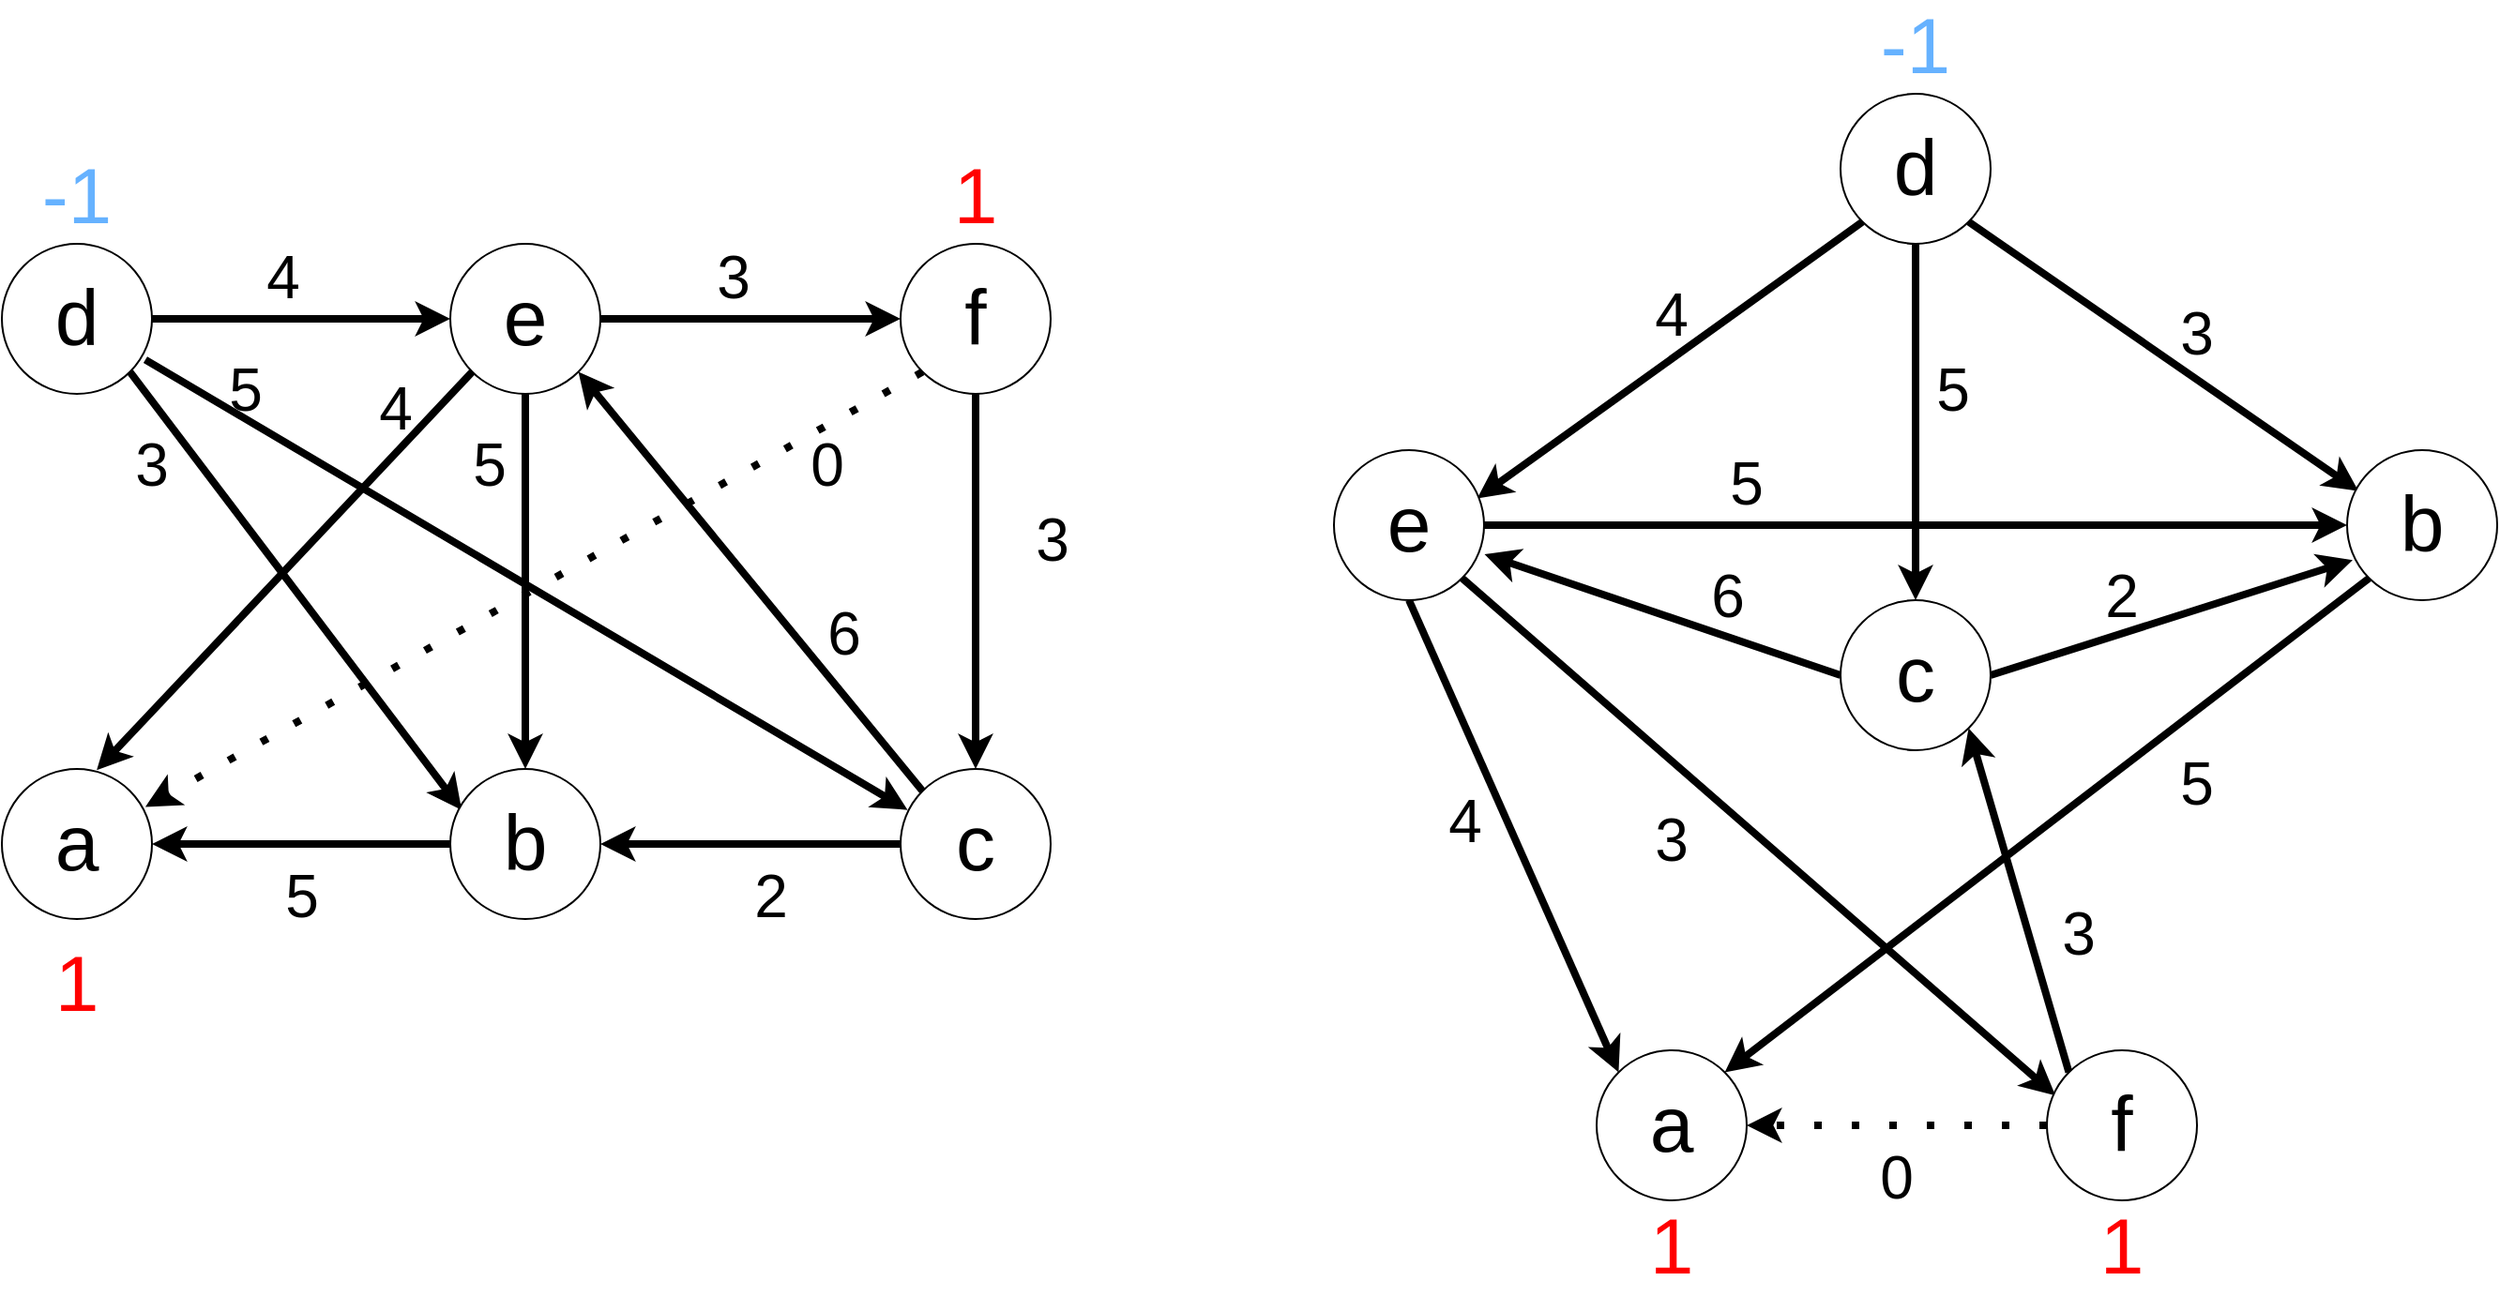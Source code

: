 <mxfile version="15.9.3" type="github">
  <diagram id="pN8iW42vIig4SbAahBh1" name="Page-1">
    <mxGraphModel dx="1846" dy="1728" grid="1" gridSize="10" guides="1" tooltips="1" connect="1" arrows="1" fold="1" page="1" pageScale="1" pageWidth="827" pageHeight="1169" math="0" shadow="0">
      <root>
        <mxCell id="0" />
        <mxCell id="1" parent="0" />
        <mxCell id="1k6euswh9Xf4VPnlZ9CX-1" value="&lt;font style=&quot;font-size: 42px&quot;&gt;a&lt;/font&gt;" style="ellipse;whiteSpace=wrap;html=1;aspect=fixed;" vertex="1" parent="1">
          <mxGeometry x="600" y="240" width="80" height="80" as="geometry" />
        </mxCell>
        <mxCell id="1k6euswh9Xf4VPnlZ9CX-18" style="edgeStyle=none;rounded=1;orthogonalLoop=1;jettySize=auto;html=1;exitX=0;exitY=1;exitDx=0;exitDy=0;entryX=1;entryY=0;entryDx=0;entryDy=0;fontSize=42;strokeWidth=4;" edge="1" parent="1" source="1k6euswh9Xf4VPnlZ9CX-2" target="1k6euswh9Xf4VPnlZ9CX-1">
          <mxGeometry relative="1" as="geometry" />
        </mxCell>
        <mxCell id="1k6euswh9Xf4VPnlZ9CX-14" style="rounded=0;orthogonalLoop=1;jettySize=auto;html=1;fontSize=42;strokeWidth=4;exitX=1;exitY=0.5;exitDx=0;exitDy=0;entryX=0.037;entryY=0.733;entryDx=0;entryDy=0;entryPerimeter=0;" edge="1" parent="1" source="1k6euswh9Xf4VPnlZ9CX-3" target="1k6euswh9Xf4VPnlZ9CX-2">
          <mxGeometry relative="1" as="geometry">
            <mxPoint x="830" y="60" as="sourcePoint" />
            <mxPoint x="960" y="-10" as="targetPoint" />
          </mxGeometry>
        </mxCell>
        <mxCell id="1k6euswh9Xf4VPnlZ9CX-15" style="rounded=1;orthogonalLoop=1;jettySize=auto;html=1;exitX=0;exitY=0.5;exitDx=0;exitDy=0;fontSize=42;strokeWidth=4;entryX=1.003;entryY=0.694;entryDx=0;entryDy=0;entryPerimeter=0;" edge="1" parent="1" source="1k6euswh9Xf4VPnlZ9CX-3" target="1k6euswh9Xf4VPnlZ9CX-5">
          <mxGeometry relative="1" as="geometry">
            <mxPoint x="570" y="-10" as="targetPoint" />
          </mxGeometry>
        </mxCell>
        <mxCell id="1k6euswh9Xf4VPnlZ9CX-3" value="&lt;span style=&quot;font-size: 42px&quot;&gt;c&lt;/span&gt;" style="ellipse;whiteSpace=wrap;html=1;aspect=fixed;" vertex="1" parent="1">
          <mxGeometry x="730" width="80" height="80" as="geometry" />
        </mxCell>
        <mxCell id="1k6euswh9Xf4VPnlZ9CX-10" style="orthogonalLoop=1;jettySize=auto;html=1;exitX=0;exitY=1;exitDx=0;exitDy=0;fontSize=42;strokeWidth=4;entryX=0.954;entryY=0.322;entryDx=0;entryDy=0;entryPerimeter=0;" edge="1" parent="1" source="1k6euswh9Xf4VPnlZ9CX-4" target="1k6euswh9Xf4VPnlZ9CX-5">
          <mxGeometry relative="1" as="geometry" />
        </mxCell>
        <mxCell id="1k6euswh9Xf4VPnlZ9CX-4" value="&lt;span style=&quot;font-size: 42px&quot;&gt;d&lt;/span&gt;" style="ellipse;whiteSpace=wrap;html=1;aspect=fixed;" vertex="1" parent="1">
          <mxGeometry x="730" y="-270" width="80" height="80" as="geometry" />
        </mxCell>
        <mxCell id="1k6euswh9Xf4VPnlZ9CX-11" style="edgeStyle=orthogonalEdgeStyle;rounded=0;orthogonalLoop=1;jettySize=auto;html=1;exitX=1;exitY=0.5;exitDx=0;exitDy=0;entryX=0;entryY=0.5;entryDx=0;entryDy=0;fontSize=42;strokeWidth=4;" edge="1" parent="1" source="1k6euswh9Xf4VPnlZ9CX-5" target="1k6euswh9Xf4VPnlZ9CX-2">
          <mxGeometry relative="1" as="geometry" />
        </mxCell>
        <mxCell id="1k6euswh9Xf4VPnlZ9CX-12" style="rounded=0;orthogonalLoop=1;jettySize=auto;html=1;exitX=1;exitY=1;exitDx=0;exitDy=0;fontSize=42;strokeWidth=4;entryX=0.057;entryY=0.302;entryDx=0;entryDy=0;entryPerimeter=0;" edge="1" parent="1" source="1k6euswh9Xf4VPnlZ9CX-5" target="1k6euswh9Xf4VPnlZ9CX-6">
          <mxGeometry relative="1" as="geometry">
            <mxPoint x="840" y="260" as="targetPoint" />
          </mxGeometry>
        </mxCell>
        <mxCell id="1k6euswh9Xf4VPnlZ9CX-17" style="edgeStyle=none;rounded=1;orthogonalLoop=1;jettySize=auto;html=1;exitX=0.5;exitY=1;exitDx=0;exitDy=0;entryX=0;entryY=0;entryDx=0;entryDy=0;fontSize=42;strokeWidth=4;" edge="1" parent="1" source="1k6euswh9Xf4VPnlZ9CX-5" target="1k6euswh9Xf4VPnlZ9CX-1">
          <mxGeometry relative="1" as="geometry" />
        </mxCell>
        <mxCell id="1k6euswh9Xf4VPnlZ9CX-5" value="&lt;span style=&quot;font-size: 42px&quot;&gt;e&lt;/span&gt;" style="ellipse;whiteSpace=wrap;html=1;aspect=fixed;" vertex="1" parent="1">
          <mxGeometry x="460" y="-80" width="80" height="80" as="geometry" />
        </mxCell>
        <mxCell id="1k6euswh9Xf4VPnlZ9CX-13" style="rounded=0;orthogonalLoop=1;jettySize=auto;html=1;exitX=0;exitY=0;exitDx=0;exitDy=0;entryX=1;entryY=1;entryDx=0;entryDy=0;fontSize=42;strokeWidth=4;" edge="1" parent="1" source="1k6euswh9Xf4VPnlZ9CX-6" target="1k6euswh9Xf4VPnlZ9CX-3">
          <mxGeometry relative="1" as="geometry" />
        </mxCell>
        <mxCell id="1k6euswh9Xf4VPnlZ9CX-20" style="edgeStyle=none;orthogonalLoop=1;jettySize=auto;html=1;exitX=0;exitY=0.5;exitDx=0;exitDy=0;entryX=1;entryY=0.5;entryDx=0;entryDy=0;fontSize=42;strokeWidth=4;dashed=1;dashPattern=1 4;" edge="1" parent="1" source="1k6euswh9Xf4VPnlZ9CX-6" target="1k6euswh9Xf4VPnlZ9CX-1">
          <mxGeometry relative="1" as="geometry" />
        </mxCell>
        <mxCell id="1k6euswh9Xf4VPnlZ9CX-6" value="&lt;span style=&quot;font-size: 42px&quot;&gt;f&lt;/span&gt;" style="ellipse;whiteSpace=wrap;html=1;aspect=fixed;" vertex="1" parent="1">
          <mxGeometry x="840" y="240" width="80" height="80" as="geometry" />
        </mxCell>
        <mxCell id="1k6euswh9Xf4VPnlZ9CX-8" value="" style="endArrow=classic;html=1;rounded=0;fontSize=42;exitX=1;exitY=1;exitDx=0;exitDy=0;strokeWidth=4;entryX=0.076;entryY=0.273;entryDx=0;entryDy=0;entryPerimeter=0;" edge="1" parent="1" source="1k6euswh9Xf4VPnlZ9CX-4" target="1k6euswh9Xf4VPnlZ9CX-2">
          <mxGeometry width="50" height="50" relative="1" as="geometry">
            <mxPoint x="610" y="110" as="sourcePoint" />
            <mxPoint x="980" y="-70" as="targetPoint" />
          </mxGeometry>
        </mxCell>
        <mxCell id="1k6euswh9Xf4VPnlZ9CX-9" value="" style="endArrow=classic;html=1;rounded=0;fontSize=42;strokeWidth=4;exitX=0.5;exitY=1;exitDx=0;exitDy=0;entryX=0.5;entryY=0;entryDx=0;entryDy=0;" edge="1" parent="1" source="1k6euswh9Xf4VPnlZ9CX-4" target="1k6euswh9Xf4VPnlZ9CX-3">
          <mxGeometry width="50" height="50" relative="1" as="geometry">
            <mxPoint x="450" y="-100" as="sourcePoint" />
            <mxPoint x="780" y="-20" as="targetPoint" />
          </mxGeometry>
        </mxCell>
        <mxCell id="1k6euswh9Xf4VPnlZ9CX-2" value="&lt;span style=&quot;font-size: 42px&quot;&gt;b&lt;/span&gt;" style="ellipse;whiteSpace=wrap;html=1;aspect=fixed;" vertex="1" parent="1">
          <mxGeometry x="1000" y="-80" width="80" height="80" as="geometry" />
        </mxCell>
        <mxCell id="1k6euswh9Xf4VPnlZ9CX-56" value="&lt;font style=&quot;font-size: 42px&quot;&gt;a&lt;/font&gt;" style="ellipse;whiteSpace=wrap;html=1;aspect=fixed;" vertex="1" parent="1">
          <mxGeometry x="-250" y="90" width="80" height="80" as="geometry" />
        </mxCell>
        <mxCell id="1k6euswh9Xf4VPnlZ9CX-57" style="edgeStyle=none;rounded=1;orthogonalLoop=1;jettySize=auto;html=1;exitX=0;exitY=0.5;exitDx=0;exitDy=0;entryX=1;entryY=0.5;entryDx=0;entryDy=0;fontSize=42;strokeWidth=4;" edge="1" parent="1" source="1k6euswh9Xf4VPnlZ9CX-72" target="1k6euswh9Xf4VPnlZ9CX-56">
          <mxGeometry relative="1" as="geometry" />
        </mxCell>
        <mxCell id="1k6euswh9Xf4VPnlZ9CX-58" style="rounded=0;orthogonalLoop=1;jettySize=auto;html=1;fontSize=42;strokeWidth=4;exitX=0;exitY=0.5;exitDx=0;exitDy=0;entryX=1;entryY=0.5;entryDx=0;entryDy=0;" edge="1" parent="1" source="1k6euswh9Xf4VPnlZ9CX-60" target="1k6euswh9Xf4VPnlZ9CX-72">
          <mxGeometry relative="1" as="geometry">
            <mxPoint x="109" y="150" as="sourcePoint" />
            <mxPoint x="239" y="80" as="targetPoint" />
          </mxGeometry>
        </mxCell>
        <mxCell id="1k6euswh9Xf4VPnlZ9CX-59" style="rounded=1;orthogonalLoop=1;jettySize=auto;html=1;exitX=0;exitY=0;exitDx=0;exitDy=0;fontSize=42;strokeWidth=4;entryX=1;entryY=1;entryDx=0;entryDy=0;" edge="1" parent="1" source="1k6euswh9Xf4VPnlZ9CX-60" target="1k6euswh9Xf4VPnlZ9CX-66">
          <mxGeometry relative="1" as="geometry">
            <mxPoint x="-151" y="80" as="targetPoint" />
          </mxGeometry>
        </mxCell>
        <mxCell id="1k6euswh9Xf4VPnlZ9CX-60" value="&lt;span style=&quot;font-size: 42px&quot;&gt;c&lt;/span&gt;" style="ellipse;whiteSpace=wrap;html=1;aspect=fixed;" vertex="1" parent="1">
          <mxGeometry x="229" y="90" width="80" height="80" as="geometry" />
        </mxCell>
        <mxCell id="1k6euswh9Xf4VPnlZ9CX-61" style="orthogonalLoop=1;jettySize=auto;html=1;exitX=1;exitY=0.5;exitDx=0;exitDy=0;fontSize=42;strokeWidth=4;entryX=0;entryY=0.5;entryDx=0;entryDy=0;" edge="1" parent="1" source="1k6euswh9Xf4VPnlZ9CX-62" target="1k6euswh9Xf4VPnlZ9CX-66">
          <mxGeometry relative="1" as="geometry" />
        </mxCell>
        <mxCell id="1k6euswh9Xf4VPnlZ9CX-62" value="&lt;span style=&quot;font-size: 42px&quot;&gt;d&lt;/span&gt;" style="ellipse;whiteSpace=wrap;html=1;aspect=fixed;" vertex="1" parent="1">
          <mxGeometry x="-250" y="-190" width="80" height="80" as="geometry" />
        </mxCell>
        <mxCell id="1k6euswh9Xf4VPnlZ9CX-63" style="edgeStyle=orthogonalEdgeStyle;rounded=0;orthogonalLoop=1;jettySize=auto;html=1;exitX=0.5;exitY=1;exitDx=0;exitDy=0;entryX=0.5;entryY=0;entryDx=0;entryDy=0;fontSize=42;strokeWidth=4;" edge="1" parent="1" source="1k6euswh9Xf4VPnlZ9CX-66" target="1k6euswh9Xf4VPnlZ9CX-72">
          <mxGeometry relative="1" as="geometry" />
        </mxCell>
        <mxCell id="1k6euswh9Xf4VPnlZ9CX-64" style="rounded=0;orthogonalLoop=1;jettySize=auto;html=1;exitX=1;exitY=0.5;exitDx=0;exitDy=0;fontSize=42;strokeWidth=4;entryX=0;entryY=0.5;entryDx=0;entryDy=0;" edge="1" parent="1" source="1k6euswh9Xf4VPnlZ9CX-66" target="1k6euswh9Xf4VPnlZ9CX-69">
          <mxGeometry relative="1" as="geometry">
            <mxPoint x="119" y="350" as="targetPoint" />
          </mxGeometry>
        </mxCell>
        <mxCell id="1k6euswh9Xf4VPnlZ9CX-65" style="edgeStyle=none;rounded=1;orthogonalLoop=1;jettySize=auto;html=1;exitX=0;exitY=1;exitDx=0;exitDy=0;entryX=0.632;entryY=0.008;entryDx=0;entryDy=0;fontSize=42;strokeWidth=4;entryPerimeter=0;" edge="1" parent="1" source="1k6euswh9Xf4VPnlZ9CX-66" target="1k6euswh9Xf4VPnlZ9CX-56">
          <mxGeometry relative="1" as="geometry" />
        </mxCell>
        <mxCell id="1k6euswh9Xf4VPnlZ9CX-66" value="&lt;span style=&quot;font-size: 42px&quot;&gt;e&lt;/span&gt;" style="ellipse;whiteSpace=wrap;html=1;aspect=fixed;" vertex="1" parent="1">
          <mxGeometry x="-11" y="-190" width="80" height="80" as="geometry" />
        </mxCell>
        <mxCell id="1k6euswh9Xf4VPnlZ9CX-67" style="rounded=0;orthogonalLoop=1;jettySize=auto;html=1;exitX=0.5;exitY=1;exitDx=0;exitDy=0;entryX=0.5;entryY=0;entryDx=0;entryDy=0;fontSize=42;strokeWidth=4;" edge="1" parent="1" source="1k6euswh9Xf4VPnlZ9CX-69" target="1k6euswh9Xf4VPnlZ9CX-60">
          <mxGeometry relative="1" as="geometry" />
        </mxCell>
        <mxCell id="1k6euswh9Xf4VPnlZ9CX-68" style="edgeStyle=none;orthogonalLoop=1;jettySize=auto;html=1;exitX=0;exitY=1;exitDx=0;exitDy=0;fontSize=42;strokeWidth=4;entryX=0.956;entryY=0.253;entryDx=0;entryDy=0;entryPerimeter=0;dashed=1;dashPattern=1 4;" edge="1" parent="1" source="1k6euswh9Xf4VPnlZ9CX-69" target="1k6euswh9Xf4VPnlZ9CX-56">
          <mxGeometry relative="1" as="geometry">
            <mxPoint x="-151" y="90" as="targetPoint" />
          </mxGeometry>
        </mxCell>
        <mxCell id="1k6euswh9Xf4VPnlZ9CX-69" value="&lt;span style=&quot;font-size: 42px&quot;&gt;f&lt;/span&gt;" style="ellipse;whiteSpace=wrap;html=1;aspect=fixed;" vertex="1" parent="1">
          <mxGeometry x="229" y="-190" width="80" height="80" as="geometry" />
        </mxCell>
        <mxCell id="1k6euswh9Xf4VPnlZ9CX-70" value="" style="endArrow=classic;html=1;rounded=0;fontSize=42;exitX=1;exitY=1;exitDx=0;exitDy=0;strokeWidth=4;entryX=0.076;entryY=0.273;entryDx=0;entryDy=0;entryPerimeter=0;" edge="1" parent="1" source="1k6euswh9Xf4VPnlZ9CX-62" target="1k6euswh9Xf4VPnlZ9CX-72">
          <mxGeometry width="50" height="50" relative="1" as="geometry">
            <mxPoint x="-111" y="200" as="sourcePoint" />
            <mxPoint x="259" y="20" as="targetPoint" />
          </mxGeometry>
        </mxCell>
        <mxCell id="1k6euswh9Xf4VPnlZ9CX-71" value="" style="endArrow=classic;html=1;rounded=0;fontSize=42;strokeWidth=4;entryX=0.047;entryY=0.273;entryDx=0;entryDy=0;exitX=0.956;exitY=0.773;exitDx=0;exitDy=0;exitPerimeter=0;entryPerimeter=0;" edge="1" parent="1" source="1k6euswh9Xf4VPnlZ9CX-62" target="1k6euswh9Xf4VPnlZ9CX-60">
          <mxGeometry width="50" height="50" relative="1" as="geometry">
            <mxPoint x="-141" y="-110" as="sourcePoint" />
            <mxPoint x="59" y="70" as="targetPoint" />
          </mxGeometry>
        </mxCell>
        <mxCell id="1k6euswh9Xf4VPnlZ9CX-72" value="&lt;span style=&quot;font-size: 42px&quot;&gt;b&lt;/span&gt;" style="ellipse;whiteSpace=wrap;html=1;aspect=fixed;" vertex="1" parent="1">
          <mxGeometry x="-11" y="90" width="80" height="80" as="geometry" />
        </mxCell>
        <mxCell id="1k6euswh9Xf4VPnlZ9CX-73" value="&lt;font color=&quot;#66b2ff&quot;&gt;-1&lt;/font&gt;" style="text;html=1;strokeColor=none;fillColor=none;align=center;verticalAlign=middle;whiteSpace=wrap;rounded=0;fontSize=42;" vertex="1" parent="1">
          <mxGeometry x="-240" y="-230" width="60" height="30" as="geometry" />
        </mxCell>
        <mxCell id="1k6euswh9Xf4VPnlZ9CX-74" value="&lt;font color=&quot;#ff0000&quot;&gt;1&lt;/font&gt;" style="text;html=1;strokeColor=none;fillColor=none;align=center;verticalAlign=middle;whiteSpace=wrap;rounded=0;fontSize=42;" vertex="1" parent="1">
          <mxGeometry x="239" y="-230" width="60" height="30" as="geometry" />
        </mxCell>
        <mxCell id="1k6euswh9Xf4VPnlZ9CX-75" value="&lt;font color=&quot;#ff0000&quot;&gt;1&lt;/font&gt;" style="text;html=1;strokeColor=none;fillColor=none;align=center;verticalAlign=middle;whiteSpace=wrap;rounded=0;fontSize=42;" vertex="1" parent="1">
          <mxGeometry x="-240" y="190" width="60" height="30" as="geometry" />
        </mxCell>
        <mxCell id="1k6euswh9Xf4VPnlZ9CX-76" value="&lt;font style=&quot;font-size: 32px&quot;&gt;0&lt;/font&gt;" style="text;html=1;strokeColor=none;fillColor=none;align=center;verticalAlign=middle;whiteSpace=wrap;rounded=0;fontSize=42;" vertex="1" parent="1">
          <mxGeometry x="160" y="-90" width="60" height="30" as="geometry" />
        </mxCell>
        <mxCell id="1k6euswh9Xf4VPnlZ9CX-77" value="&lt;font style=&quot;font-size: 32px&quot;&gt;3&lt;/font&gt;" style="text;html=1;strokeColor=none;fillColor=none;align=center;verticalAlign=middle;whiteSpace=wrap;rounded=0;fontSize=42;" vertex="1" parent="1">
          <mxGeometry x="110" y="-190" width="60" height="30" as="geometry" />
        </mxCell>
        <mxCell id="1k6euswh9Xf4VPnlZ9CX-78" value="&lt;font style=&quot;font-size: 32px&quot;&gt;3&lt;/font&gt;" style="text;html=1;strokeColor=none;fillColor=none;align=center;verticalAlign=middle;whiteSpace=wrap;rounded=0;fontSize=42;" vertex="1" parent="1">
          <mxGeometry x="280" y="-50" width="60" height="30" as="geometry" />
        </mxCell>
        <mxCell id="1k6euswh9Xf4VPnlZ9CX-79" value="&lt;font style=&quot;font-size: 32px&quot;&gt;6&lt;/font&gt;" style="text;html=1;strokeColor=none;fillColor=none;align=center;verticalAlign=middle;whiteSpace=wrap;rounded=0;fontSize=42;" vertex="1" parent="1">
          <mxGeometry x="169" width="60" height="30" as="geometry" />
        </mxCell>
        <mxCell id="1k6euswh9Xf4VPnlZ9CX-80" value="&lt;font style=&quot;font-size: 32px&quot;&gt;5&lt;/font&gt;" style="text;html=1;strokeColor=none;fillColor=none;align=center;verticalAlign=middle;whiteSpace=wrap;rounded=0;fontSize=42;" vertex="1" parent="1">
          <mxGeometry x="-150" y="-130" width="60" height="30" as="geometry" />
        </mxCell>
        <mxCell id="1k6euswh9Xf4VPnlZ9CX-81" value="&lt;font style=&quot;font-size: 32px&quot;&gt;4&lt;/font&gt;" style="text;html=1;strokeColor=none;fillColor=none;align=center;verticalAlign=middle;whiteSpace=wrap;rounded=0;fontSize=42;" vertex="1" parent="1">
          <mxGeometry x="-130" y="-190" width="60" height="30" as="geometry" />
        </mxCell>
        <mxCell id="1k6euswh9Xf4VPnlZ9CX-82" value="&lt;font style=&quot;font-size: 32px&quot;&gt;3&lt;/font&gt;" style="text;html=1;strokeColor=none;fillColor=none;align=center;verticalAlign=middle;whiteSpace=wrap;rounded=0;fontSize=42;" vertex="1" parent="1">
          <mxGeometry x="-200" y="-90" width="60" height="30" as="geometry" />
        </mxCell>
        <mxCell id="1k6euswh9Xf4VPnlZ9CX-83" value="&lt;font style=&quot;font-size: 32px&quot;&gt;4&lt;/font&gt;" style="text;html=1;strokeColor=none;fillColor=none;align=center;verticalAlign=middle;whiteSpace=wrap;rounded=0;fontSize=42;" vertex="1" parent="1">
          <mxGeometry x="-70" y="-120" width="60" height="30" as="geometry" />
        </mxCell>
        <mxCell id="1k6euswh9Xf4VPnlZ9CX-84" value="&lt;font style=&quot;font-size: 32px&quot;&gt;5&lt;/font&gt;" style="text;html=1;strokeColor=none;fillColor=none;align=center;verticalAlign=middle;whiteSpace=wrap;rounded=0;fontSize=42;" vertex="1" parent="1">
          <mxGeometry x="-20" y="-90" width="60" height="30" as="geometry" />
        </mxCell>
        <mxCell id="1k6euswh9Xf4VPnlZ9CX-85" value="&lt;font style=&quot;font-size: 32px&quot;&gt;5&lt;/font&gt;" style="text;html=1;strokeColor=none;fillColor=none;align=center;verticalAlign=middle;whiteSpace=wrap;rounded=0;fontSize=42;" vertex="1" parent="1">
          <mxGeometry x="-120" y="140" width="60" height="30" as="geometry" />
        </mxCell>
        <mxCell id="1k6euswh9Xf4VPnlZ9CX-86" value="&lt;font style=&quot;font-size: 32px&quot;&gt;2&lt;/font&gt;" style="text;html=1;strokeColor=none;fillColor=none;align=center;verticalAlign=middle;whiteSpace=wrap;rounded=0;fontSize=42;" vertex="1" parent="1">
          <mxGeometry x="130" y="140" width="60" height="30" as="geometry" />
        </mxCell>
        <mxCell id="1k6euswh9Xf4VPnlZ9CX-87" value="&lt;font color=&quot;#66b2ff&quot;&gt;-1&lt;/font&gt;" style="text;html=1;strokeColor=none;fillColor=none;align=center;verticalAlign=middle;whiteSpace=wrap;rounded=0;fontSize=42;" vertex="1" parent="1">
          <mxGeometry x="740" y="-310" width="60" height="30" as="geometry" />
        </mxCell>
        <mxCell id="1k6euswh9Xf4VPnlZ9CX-89" value="&lt;font color=&quot;#ff0000&quot;&gt;1&lt;/font&gt;" style="text;html=1;strokeColor=none;fillColor=none;align=center;verticalAlign=middle;whiteSpace=wrap;rounded=0;fontSize=42;" vertex="1" parent="1">
          <mxGeometry x="610" y="330" width="60" height="30" as="geometry" />
        </mxCell>
        <mxCell id="1k6euswh9Xf4VPnlZ9CX-90" value="&lt;font color=&quot;#ff0000&quot;&gt;1&lt;/font&gt;" style="text;html=1;strokeColor=none;fillColor=none;align=center;verticalAlign=middle;whiteSpace=wrap;rounded=0;fontSize=42;" vertex="1" parent="1">
          <mxGeometry x="850" y="330" width="60" height="30" as="geometry" />
        </mxCell>
        <mxCell id="1k6euswh9Xf4VPnlZ9CX-91" value="&lt;font style=&quot;font-size: 32px&quot;&gt;4&lt;/font&gt;" style="text;html=1;strokeColor=none;fillColor=none;align=center;verticalAlign=middle;whiteSpace=wrap;rounded=0;fontSize=42;" vertex="1" parent="1">
          <mxGeometry x="610" y="-170" width="60" height="30" as="geometry" />
        </mxCell>
        <mxCell id="1k6euswh9Xf4VPnlZ9CX-92" value="&lt;font style=&quot;font-size: 32px&quot;&gt;5&lt;/font&gt;" style="text;html=1;strokeColor=none;fillColor=none;align=center;verticalAlign=middle;whiteSpace=wrap;rounded=0;fontSize=42;" vertex="1" parent="1">
          <mxGeometry x="760" y="-130" width="60" height="30" as="geometry" />
        </mxCell>
        <mxCell id="1k6euswh9Xf4VPnlZ9CX-93" value="&lt;font style=&quot;font-size: 32px&quot;&gt;3&lt;/font&gt;" style="text;html=1;strokeColor=none;fillColor=none;align=center;verticalAlign=middle;whiteSpace=wrap;rounded=0;fontSize=42;" vertex="1" parent="1">
          <mxGeometry x="890" y="-160" width="60" height="30" as="geometry" />
        </mxCell>
        <mxCell id="1k6euswh9Xf4VPnlZ9CX-95" value="&lt;font style=&quot;font-size: 32px&quot;&gt;4&lt;/font&gt;" style="text;html=1;strokeColor=none;fillColor=none;align=center;verticalAlign=middle;whiteSpace=wrap;rounded=0;fontSize=42;" vertex="1" parent="1">
          <mxGeometry x="500" y="100" width="60" height="30" as="geometry" />
        </mxCell>
        <mxCell id="1k6euswh9Xf4VPnlZ9CX-96" value="&lt;font style=&quot;font-size: 32px&quot;&gt;3&lt;/font&gt;" style="text;html=1;strokeColor=none;fillColor=none;align=center;verticalAlign=middle;whiteSpace=wrap;rounded=0;fontSize=42;" vertex="1" parent="1">
          <mxGeometry x="610" y="110" width="60" height="30" as="geometry" />
        </mxCell>
        <mxCell id="1k6euswh9Xf4VPnlZ9CX-97" value="&lt;font style=&quot;font-size: 32px&quot;&gt;5&lt;/font&gt;" style="text;html=1;strokeColor=none;fillColor=none;align=center;verticalAlign=middle;whiteSpace=wrap;rounded=0;fontSize=42;" vertex="1" parent="1">
          <mxGeometry x="650" y="-80" width="60" height="30" as="geometry" />
        </mxCell>
        <mxCell id="1k6euswh9Xf4VPnlZ9CX-98" value="&lt;font style=&quot;font-size: 32px&quot;&gt;6&lt;/font&gt;" style="text;html=1;strokeColor=none;fillColor=none;align=center;verticalAlign=middle;whiteSpace=wrap;rounded=0;fontSize=42;" vertex="1" parent="1">
          <mxGeometry x="640" y="-20" width="60" height="30" as="geometry" />
        </mxCell>
        <mxCell id="1k6euswh9Xf4VPnlZ9CX-99" value="&lt;font style=&quot;font-size: 32px&quot;&gt;2&lt;/font&gt;" style="text;html=1;strokeColor=none;fillColor=none;align=center;verticalAlign=middle;whiteSpace=wrap;rounded=0;fontSize=42;" vertex="1" parent="1">
          <mxGeometry x="850" y="-20" width="60" height="30" as="geometry" />
        </mxCell>
        <mxCell id="1k6euswh9Xf4VPnlZ9CX-100" value="&lt;font style=&quot;font-size: 32px&quot;&gt;5&lt;/font&gt;" style="text;html=1;strokeColor=none;fillColor=none;align=center;verticalAlign=middle;whiteSpace=wrap;rounded=0;fontSize=42;" vertex="1" parent="1">
          <mxGeometry x="890" y="80" width="60" height="30" as="geometry" />
        </mxCell>
        <mxCell id="1k6euswh9Xf4VPnlZ9CX-101" value="&lt;font style=&quot;font-size: 32px&quot;&gt;3&lt;/font&gt;" style="text;html=1;strokeColor=none;fillColor=none;align=center;verticalAlign=middle;whiteSpace=wrap;rounded=0;fontSize=42;" vertex="1" parent="1">
          <mxGeometry x="827" y="160" width="60" height="30" as="geometry" />
        </mxCell>
        <mxCell id="1k6euswh9Xf4VPnlZ9CX-102" value="&lt;font style=&quot;font-size: 32px&quot;&gt;0&lt;/font&gt;" style="text;html=1;strokeColor=none;fillColor=none;align=center;verticalAlign=middle;whiteSpace=wrap;rounded=0;fontSize=42;" vertex="1" parent="1">
          <mxGeometry x="730" y="290" width="60" height="30" as="geometry" />
        </mxCell>
      </root>
    </mxGraphModel>
  </diagram>
</mxfile>
